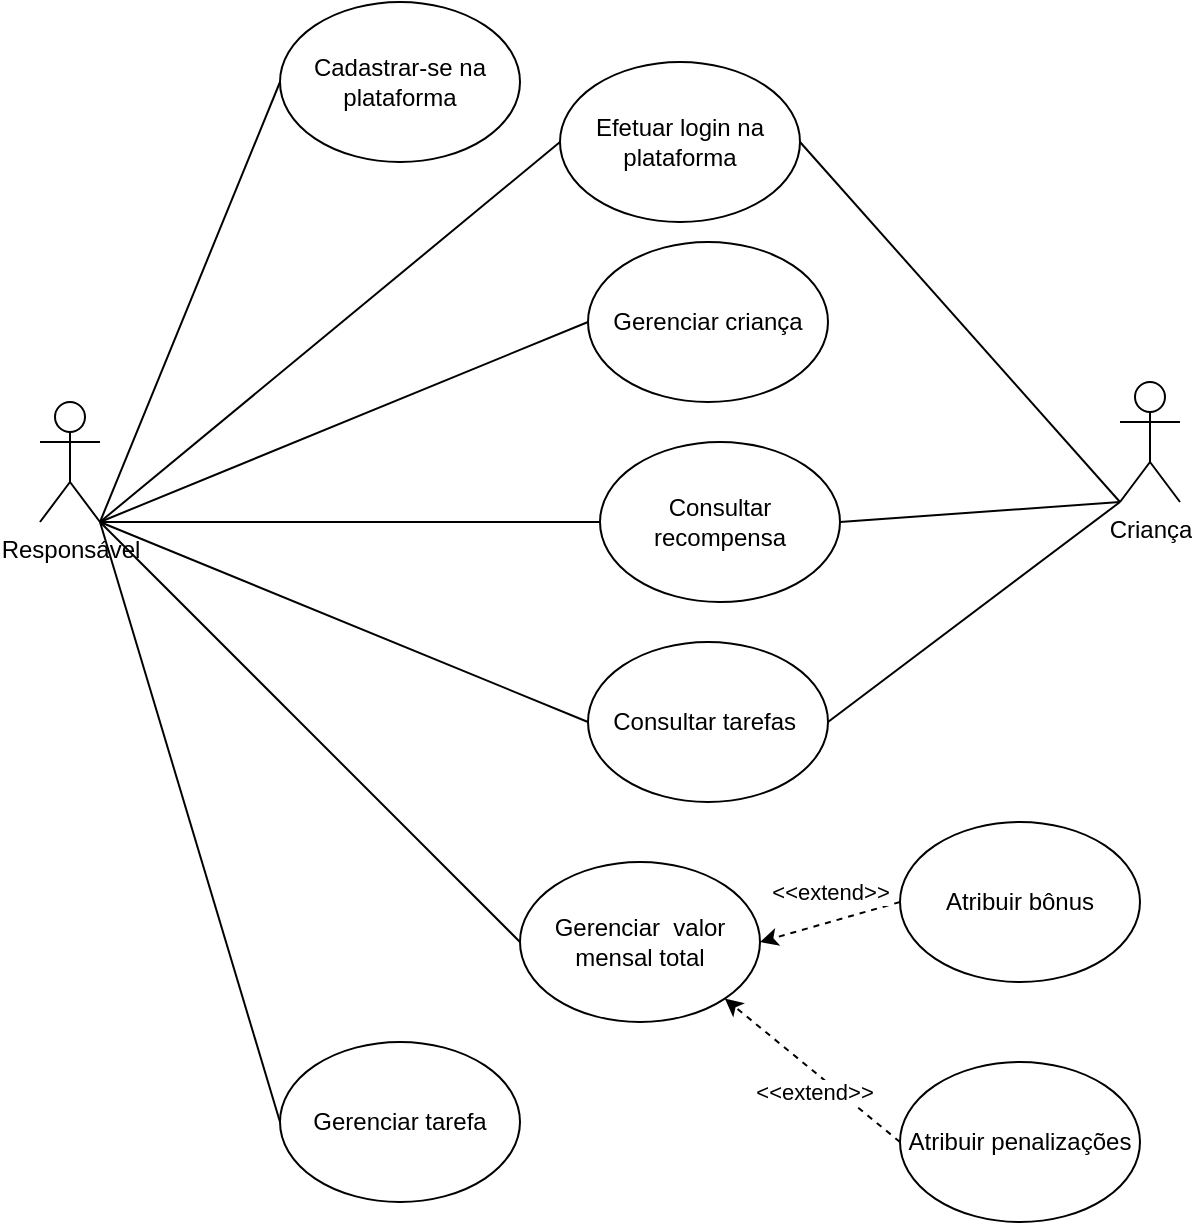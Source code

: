 <mxfile version="21.3.3" type="device">
  <diagram name="Página-1" id="5Wu6aZkfPnrGd_rk_CR7">
    <mxGraphModel dx="1434" dy="1925" grid="1" gridSize="10" guides="1" tooltips="1" connect="1" arrows="1" fold="1" page="1" pageScale="1" pageWidth="827" pageHeight="1169" math="0" shadow="0">
      <root>
        <mxCell id="0" />
        <mxCell id="1" parent="0" />
        <mxCell id="kZI87DvQ34BGQVRvMHKM-1" value="Responsável" style="shape=umlActor;verticalLabelPosition=bottom;verticalAlign=top;html=1;outlineConnect=0;" parent="1" vertex="1">
          <mxGeometry x="140" y="140" width="30" height="60" as="geometry" />
        </mxCell>
        <mxCell id="kZI87DvQ34BGQVRvMHKM-2" value="Criança" style="shape=umlActor;verticalLabelPosition=bottom;verticalAlign=top;html=1;outlineConnect=0;" parent="1" vertex="1">
          <mxGeometry x="680" y="130" width="30" height="60" as="geometry" />
        </mxCell>
        <mxCell id="kZI87DvQ34BGQVRvMHKM-3" value="Cadastrar-se na plataforma" style="ellipse;whiteSpace=wrap;html=1;" parent="1" vertex="1">
          <mxGeometry x="260" y="-60" width="120" height="80" as="geometry" />
        </mxCell>
        <mxCell id="kZI87DvQ34BGQVRvMHKM-4" value="Gerenciar&amp;nbsp;criança" style="ellipse;whiteSpace=wrap;html=1;" parent="1" vertex="1">
          <mxGeometry x="414" y="60" width="120" height="80" as="geometry" />
        </mxCell>
        <mxCell id="kZI87DvQ34BGQVRvMHKM-5" value="Gerenciar&amp;nbsp; valor mensal total" style="ellipse;whiteSpace=wrap;html=1;" parent="1" vertex="1">
          <mxGeometry x="380" y="370" width="120" height="80" as="geometry" />
        </mxCell>
        <mxCell id="kZI87DvQ34BGQVRvMHKM-6" value="Gerenciar tarefa" style="ellipse;whiteSpace=wrap;html=1;" parent="1" vertex="1">
          <mxGeometry x="260" y="460" width="120" height="80" as="geometry" />
        </mxCell>
        <mxCell id="kZI87DvQ34BGQVRvMHKM-7" value="Atribuir bônus" style="ellipse;whiteSpace=wrap;html=1;" parent="1" vertex="1">
          <mxGeometry x="570" y="350" width="120" height="80" as="geometry" />
        </mxCell>
        <mxCell id="kZI87DvQ34BGQVRvMHKM-8" value="Atribuir penalizações" style="ellipse;whiteSpace=wrap;html=1;" parent="1" vertex="1">
          <mxGeometry x="570" y="470" width="120" height="80" as="geometry" />
        </mxCell>
        <mxCell id="kZI87DvQ34BGQVRvMHKM-11" value="" style="endArrow=none;html=1;rounded=0;entryX=1;entryY=1;entryDx=0;entryDy=0;entryPerimeter=0;exitX=0;exitY=0.5;exitDx=0;exitDy=0;" parent="1" source="kZI87DvQ34BGQVRvMHKM-3" target="kZI87DvQ34BGQVRvMHKM-1" edge="1">
          <mxGeometry width="50" height="50" relative="1" as="geometry">
            <mxPoint x="350" y="380" as="sourcePoint" />
            <mxPoint x="400" y="330" as="targetPoint" />
          </mxGeometry>
        </mxCell>
        <mxCell id="kZI87DvQ34BGQVRvMHKM-12" value="" style="endArrow=none;html=1;rounded=0;entryX=1;entryY=1;entryDx=0;entryDy=0;entryPerimeter=0;exitX=0;exitY=0.5;exitDx=0;exitDy=0;" parent="1" source="kZI87DvQ34BGQVRvMHKM-4" target="kZI87DvQ34BGQVRvMHKM-1" edge="1">
          <mxGeometry width="50" height="50" relative="1" as="geometry">
            <mxPoint x="280" y="80" as="sourcePoint" />
            <mxPoint x="180" y="210" as="targetPoint" />
          </mxGeometry>
        </mxCell>
        <mxCell id="kZI87DvQ34BGQVRvMHKM-13" value="" style="endArrow=none;html=1;rounded=0;exitX=0;exitY=0.5;exitDx=0;exitDy=0;entryX=1;entryY=1;entryDx=0;entryDy=0;entryPerimeter=0;" parent="1" source="kZI87DvQ34BGQVRvMHKM-5" target="kZI87DvQ34BGQVRvMHKM-1" edge="1">
          <mxGeometry width="50" height="50" relative="1" as="geometry">
            <mxPoint x="340" y="180" as="sourcePoint" />
            <mxPoint x="170" y="200" as="targetPoint" />
          </mxGeometry>
        </mxCell>
        <mxCell id="kZI87DvQ34BGQVRvMHKM-14" value="" style="endArrow=none;html=1;rounded=0;exitX=0;exitY=0.5;exitDx=0;exitDy=0;entryX=1;entryY=1;entryDx=0;entryDy=0;entryPerimeter=0;" parent="1" source="kZI87DvQ34BGQVRvMHKM-6" target="kZI87DvQ34BGQVRvMHKM-1" edge="1">
          <mxGeometry width="50" height="50" relative="1" as="geometry">
            <mxPoint x="330" y="280" as="sourcePoint" />
            <mxPoint x="180" y="210" as="targetPoint" />
          </mxGeometry>
        </mxCell>
        <mxCell id="aEV5yq_l1kly3N0h6gpY-1" value="Consultar tarefas&amp;nbsp;" style="ellipse;whiteSpace=wrap;html=1;" parent="1" vertex="1">
          <mxGeometry x="414" y="260" width="120" height="80" as="geometry" />
        </mxCell>
        <mxCell id="aEV5yq_l1kly3N0h6gpY-2" value="Consultar recompensa" style="ellipse;whiteSpace=wrap;html=1;" parent="1" vertex="1">
          <mxGeometry x="420" y="160" width="120" height="80" as="geometry" />
        </mxCell>
        <mxCell id="aEV5yq_l1kly3N0h6gpY-3" value="" style="endArrow=none;html=1;rounded=0;entryX=1;entryY=0.5;entryDx=0;entryDy=0;exitX=0;exitY=1;exitDx=0;exitDy=0;exitPerimeter=0;" parent="1" source="kZI87DvQ34BGQVRvMHKM-2" target="aEV5yq_l1kly3N0h6gpY-1" edge="1">
          <mxGeometry width="50" height="50" relative="1" as="geometry">
            <mxPoint x="280" y="80" as="sourcePoint" />
            <mxPoint x="180" y="210" as="targetPoint" />
          </mxGeometry>
        </mxCell>
        <mxCell id="aEV5yq_l1kly3N0h6gpY-4" value="" style="endArrow=none;html=1;rounded=0;entryX=1;entryY=0.5;entryDx=0;entryDy=0;exitX=0;exitY=1;exitDx=0;exitDy=0;exitPerimeter=0;" parent="1" source="kZI87DvQ34BGQVRvMHKM-2" target="aEV5yq_l1kly3N0h6gpY-2" edge="1">
          <mxGeometry width="50" height="50" relative="1" as="geometry">
            <mxPoint x="720" y="220" as="sourcePoint" />
            <mxPoint x="650" y="110" as="targetPoint" />
          </mxGeometry>
        </mxCell>
        <mxCell id="aEV5yq_l1kly3N0h6gpY-6" value="" style="endArrow=none;html=1;rounded=0;entryX=1;entryY=1;entryDx=0;entryDy=0;entryPerimeter=0;exitX=0;exitY=0.5;exitDx=0;exitDy=0;" parent="1" source="aEV5yq_l1kly3N0h6gpY-2" target="kZI87DvQ34BGQVRvMHKM-1" edge="1">
          <mxGeometry width="50" height="50" relative="1" as="geometry">
            <mxPoint x="490" y="70" as="sourcePoint" />
            <mxPoint x="180" y="210" as="targetPoint" />
          </mxGeometry>
        </mxCell>
        <mxCell id="aEV5yq_l1kly3N0h6gpY-7" value="" style="endArrow=classic;html=1;rounded=0;exitX=0;exitY=0.5;exitDx=0;exitDy=0;entryX=1;entryY=0.5;entryDx=0;entryDy=0;dashed=1;" parent="1" source="kZI87DvQ34BGQVRvMHKM-7" target="kZI87DvQ34BGQVRvMHKM-5" edge="1">
          <mxGeometry relative="1" as="geometry">
            <mxPoint x="440" y="350" as="sourcePoint" />
            <mxPoint x="470" y="350" as="targetPoint" />
          </mxGeometry>
        </mxCell>
        <mxCell id="aEV5yq_l1kly3N0h6gpY-8" value="&amp;lt;&amp;lt;extend&amp;gt;&amp;gt;" style="edgeLabel;resizable=0;html=1;align=center;verticalAlign=middle;" parent="aEV5yq_l1kly3N0h6gpY-7" connectable="0" vertex="1">
          <mxGeometry relative="1" as="geometry">
            <mxPoint y="-15" as="offset" />
          </mxGeometry>
        </mxCell>
        <mxCell id="aEV5yq_l1kly3N0h6gpY-11" value="" style="endArrow=classic;html=1;rounded=0;exitX=0;exitY=0.5;exitDx=0;exitDy=0;entryX=1;entryY=1;entryDx=0;entryDy=0;dashed=1;" parent="1" source="kZI87DvQ34BGQVRvMHKM-8" target="kZI87DvQ34BGQVRvMHKM-5" edge="1">
          <mxGeometry relative="1" as="geometry">
            <mxPoint x="540" y="320" as="sourcePoint" />
            <mxPoint x="450" y="330" as="targetPoint" />
          </mxGeometry>
        </mxCell>
        <mxCell id="aEV5yq_l1kly3N0h6gpY-12" value="&amp;lt;&amp;lt;extend&amp;gt;&amp;gt;" style="edgeLabel;resizable=0;html=1;align=center;verticalAlign=middle;" parent="aEV5yq_l1kly3N0h6gpY-11" connectable="0" vertex="1">
          <mxGeometry relative="1" as="geometry">
            <mxPoint y="11" as="offset" />
          </mxGeometry>
        </mxCell>
        <mxCell id="aEV5yq_l1kly3N0h6gpY-16" value="" style="endArrow=none;html=1;rounded=0;exitX=0;exitY=0.5;exitDx=0;exitDy=0;entryX=1;entryY=1;entryDx=0;entryDy=0;entryPerimeter=0;" parent="1" source="aEV5yq_l1kly3N0h6gpY-1" target="kZI87DvQ34BGQVRvMHKM-1" edge="1">
          <mxGeometry width="50" height="50" relative="1" as="geometry">
            <mxPoint x="370" y="470" as="sourcePoint" />
            <mxPoint x="220" y="350" as="targetPoint" />
          </mxGeometry>
        </mxCell>
        <mxCell id="Xt-pQIByaWSWHD2XDv9x-1" value="Efetuar login na plataforma" style="ellipse;whiteSpace=wrap;html=1;" vertex="1" parent="1">
          <mxGeometry x="400" y="-30" width="120" height="80" as="geometry" />
        </mxCell>
        <mxCell id="Xt-pQIByaWSWHD2XDv9x-2" value="" style="endArrow=none;html=1;rounded=0;entryX=1;entryY=1;entryDx=0;entryDy=0;entryPerimeter=0;exitX=0;exitY=0.5;exitDx=0;exitDy=0;" edge="1" parent="1" source="Xt-pQIByaWSWHD2XDv9x-1" target="kZI87DvQ34BGQVRvMHKM-1">
          <mxGeometry width="50" height="50" relative="1" as="geometry">
            <mxPoint x="260" y="-40" as="sourcePoint" />
            <mxPoint x="160" y="90" as="targetPoint" />
          </mxGeometry>
        </mxCell>
        <mxCell id="Xt-pQIByaWSWHD2XDv9x-3" value="" style="endArrow=none;html=1;rounded=0;entryX=1;entryY=0.5;entryDx=0;entryDy=0;exitX=0;exitY=1;exitDx=0;exitDy=0;exitPerimeter=0;" edge="1" parent="1" source="kZI87DvQ34BGQVRvMHKM-2" target="Xt-pQIByaWSWHD2XDv9x-1">
          <mxGeometry width="50" height="50" relative="1" as="geometry">
            <mxPoint x="670" y="270" as="sourcePoint" />
            <mxPoint x="550" y="210" as="targetPoint" />
          </mxGeometry>
        </mxCell>
      </root>
    </mxGraphModel>
  </diagram>
</mxfile>

